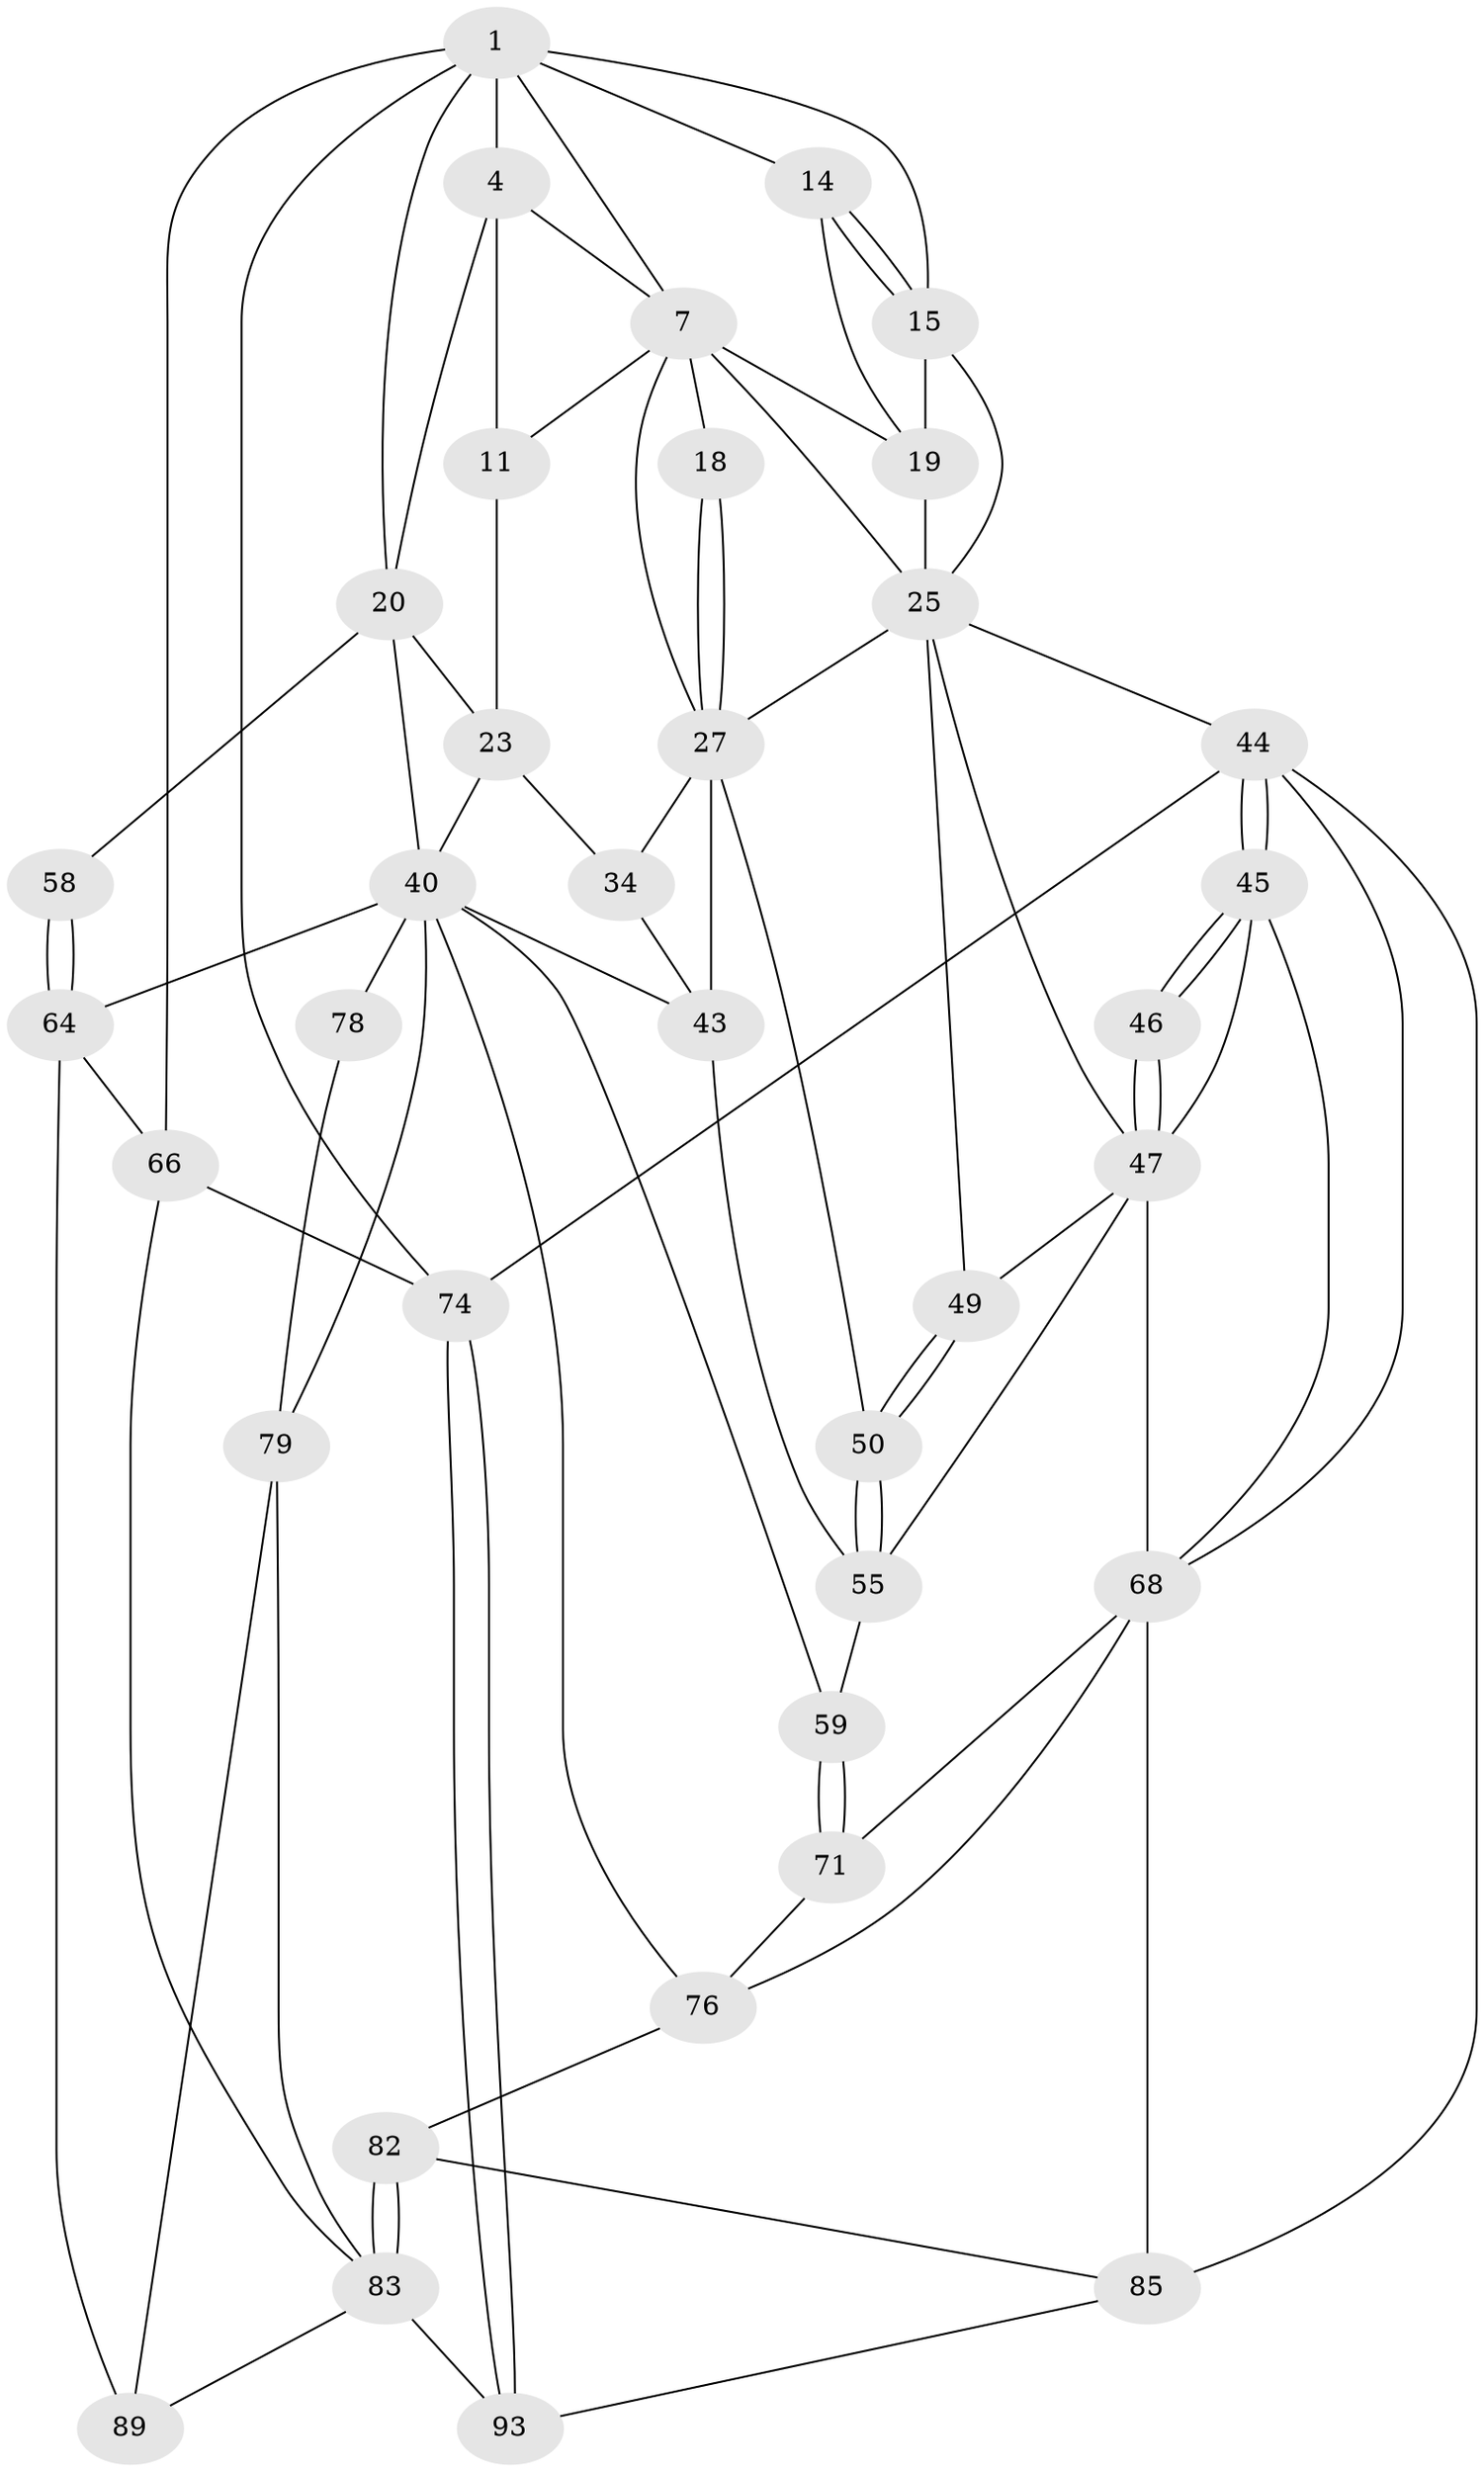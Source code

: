 // original degree distribution, {3: 0.02127659574468085, 6: 0.23404255319148937, 5: 0.48936170212765956, 4: 0.2553191489361702}
// Generated by graph-tools (version 1.1) at 2025/21/03/04/25 18:21:10]
// undirected, 37 vertices, 87 edges
graph export_dot {
graph [start="1"]
  node [color=gray90,style=filled];
  1 [pos="+0.652856490891735+0",super="+6+2"];
  4 [pos="+0.11363539285023996+0",super="+13+5"];
  7 [pos="+0.6648085739146359+0.14599807016821922",super="+8+16"];
  11 [pos="+0.43226403259300655+0.22920027136233567",super="+12"];
  14 [pos="+0.8797679623800719+0.14595453361025496"];
  15 [pos="+1+0",super="+26"];
  18 [pos="+0.6426435871652473+0.25132946346374463"];
  19 [pos="+0.8679817675763706+0.18446691608464294",super="+24"];
  20 [pos="+0.15274847839794078+0.3117808035728574",super="+21"];
  23 [pos="+0.2390656698440696+0.3653411097548863",super="+33"];
  25 [pos="+0.8238322987159042+0.2833881049073536",super="+29"];
  27 [pos="+0.5976539772287152+0.37369279477808753",super="+28+32"];
  34 [pos="+0.45089676011463387+0.3277019692855619",super="+39"];
  40 [pos="+0.27145548003936404+0.5018318685067003",super="+41"];
  43 [pos="+0.41710135892833256+0.4909742279433698",super="+52"];
  44 [pos="+1+0.6746428573024137",super="+75"];
  45 [pos="+1+0.6738733268560517",super="+72"];
  46 [pos="+0.9239842939388456+0.5298622230633178"];
  47 [pos="+0.9134568791483411+0.5173204401149134",super="+48"];
  49 [pos="+0.7526333698874573+0.4164008453756849"];
  50 [pos="+0.6295051516095034+0.5019745526425039"];
  55 [pos="+0.6400212442749538+0.5468205596185204",super="+56"];
  58 [pos="+0+0.5083546699786875"];
  59 [pos="+0.46679823977018825+0.5982300811326586"];
  64 [pos="+0+0.6974163350402645",super="+65"];
  66 [pos="+0+1"];
  68 [pos="+0.638070272211681+0.6473933772697177",super="+69+73"];
  71 [pos="+0.46699168887154574+0.6025431134079704"];
  74 [pos="+1+1"];
  76 [pos="+0.3204756173290362+0.6828087415270908",super="+81"];
  78 [pos="+0.1139605347361832+0.713704979526317"];
  79 [pos="+0.177996248943893+0.7507989879150473",super="+80"];
  82 [pos="+0.3841069014123972+0.8640319410924372"];
  83 [pos="+0.3721166096412102+0.8836178773101667",super="+84"];
  85 [pos="+0.5881975849475828+0.7862732306946885",super="+86"];
  89 [pos="+0.0992895821802284+0.7782014650563082"];
  93 [pos="+0.6800522387143064+1",super="+94"];
  1 -- 14;
  1 -- 7;
  1 -- 66;
  1 -- 4;
  1 -- 20;
  1 -- 74;
  1 -- 15;
  4 -- 20;
  4 -- 11;
  4 -- 7;
  7 -- 18 [weight=2];
  7 -- 11;
  7 -- 25;
  7 -- 19;
  7 -- 27;
  11 -- 23 [weight=2];
  14 -- 15;
  14 -- 15;
  14 -- 19;
  15 -- 19;
  15 -- 25;
  18 -- 27;
  18 -- 27;
  19 -- 25;
  20 -- 23;
  20 -- 40 [weight=2];
  20 -- 58 [weight=2];
  23 -- 40;
  23 -- 34;
  25 -- 49;
  25 -- 27;
  25 -- 44;
  25 -- 47;
  27 -- 34 [weight=2];
  27 -- 50;
  27 -- 43;
  34 -- 43;
  40 -- 64;
  40 -- 43;
  40 -- 76;
  40 -- 78 [weight=2];
  40 -- 79;
  40 -- 59;
  43 -- 55;
  44 -- 45;
  44 -- 45;
  44 -- 74;
  44 -- 85 [weight=2];
  44 -- 68;
  45 -- 46;
  45 -- 46;
  45 -- 47;
  45 -- 68;
  46 -- 47 [weight=2];
  46 -- 47;
  47 -- 49;
  47 -- 68;
  47 -- 55;
  49 -- 50;
  49 -- 50;
  50 -- 55;
  50 -- 55;
  55 -- 59;
  58 -- 64;
  58 -- 64;
  59 -- 71;
  59 -- 71;
  64 -- 89;
  64 -- 66;
  66 -- 74;
  66 -- 83;
  68 -- 85;
  68 -- 71;
  68 -- 76;
  71 -- 76;
  74 -- 93;
  74 -- 93;
  76 -- 82;
  78 -- 79;
  79 -- 89;
  79 -- 83;
  82 -- 83;
  82 -- 83;
  82 -- 85;
  83 -- 93 [weight=2];
  83 -- 89;
  85 -- 93;
}

